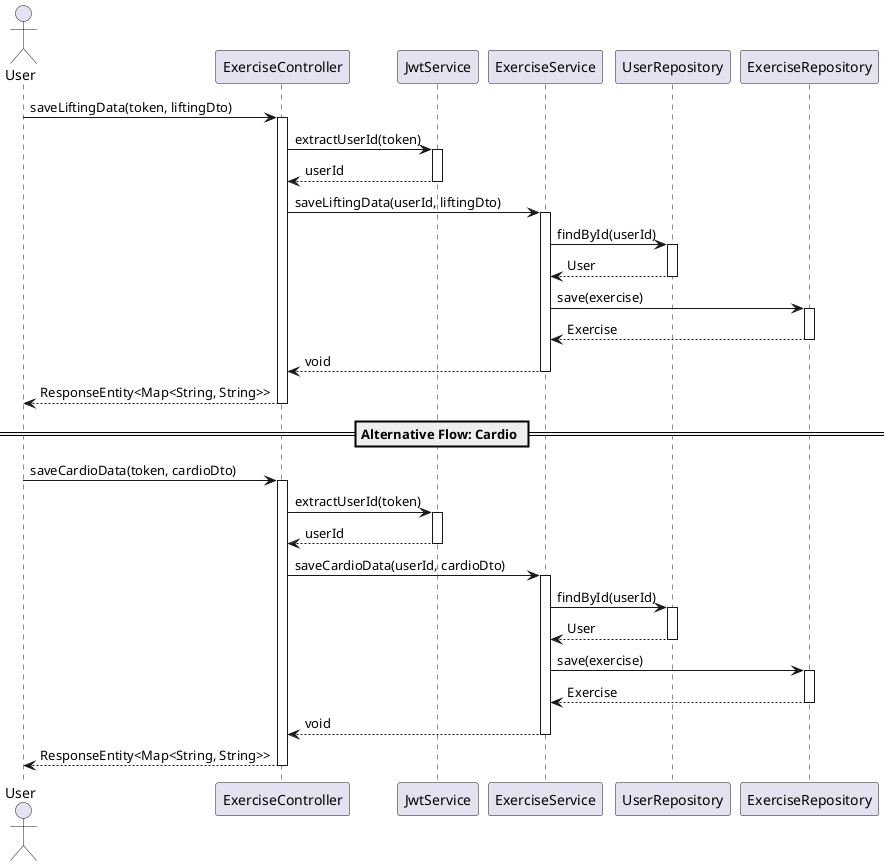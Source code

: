 @startuml
actor User
participant ExerciseController
participant JwtService
participant ExerciseService
participant UserRepository
participant ExerciseRepository

User -> ExerciseController : saveLiftingData(token, liftingDto)
activate ExerciseController

ExerciseController -> JwtService : extractUserId(token)
activate JwtService
JwtService --> ExerciseController : userId
deactivate JwtService

ExerciseController -> ExerciseService : saveLiftingData(userId, liftingDto)
activate ExerciseService

ExerciseService -> UserRepository : findById(userId)
activate UserRepository
UserRepository --> ExerciseService : User
deactivate UserRepository

ExerciseService -> ExerciseRepository : save(exercise)
activate ExerciseRepository
ExerciseRepository --> ExerciseService : Exercise
deactivate ExerciseRepository

ExerciseService --> ExerciseController : void
deactivate ExerciseService

ExerciseController --> User : ResponseEntity<Map<String, String>>
deactivate ExerciseController

== Alternative Flow: Cardio ==

User -> ExerciseController : saveCardioData(token, cardioDto)
activate ExerciseController

ExerciseController -> JwtService : extractUserId(token)
activate JwtService
JwtService --> ExerciseController : userId
deactivate JwtService

ExerciseController -> ExerciseService : saveCardioData(userId, cardioDto)
activate ExerciseService

ExerciseService -> UserRepository : findById(userId)
activate UserRepository
UserRepository --> ExerciseService : User
deactivate UserRepository

ExerciseService -> ExerciseRepository : save(exercise)
activate ExerciseRepository
ExerciseRepository --> ExerciseService : Exercise
deactivate ExerciseRepository

ExerciseService --> ExerciseController : void
deactivate ExerciseService

ExerciseController --> User : ResponseEntity<Map<String, String>>
deactivate ExerciseController
@enduml
